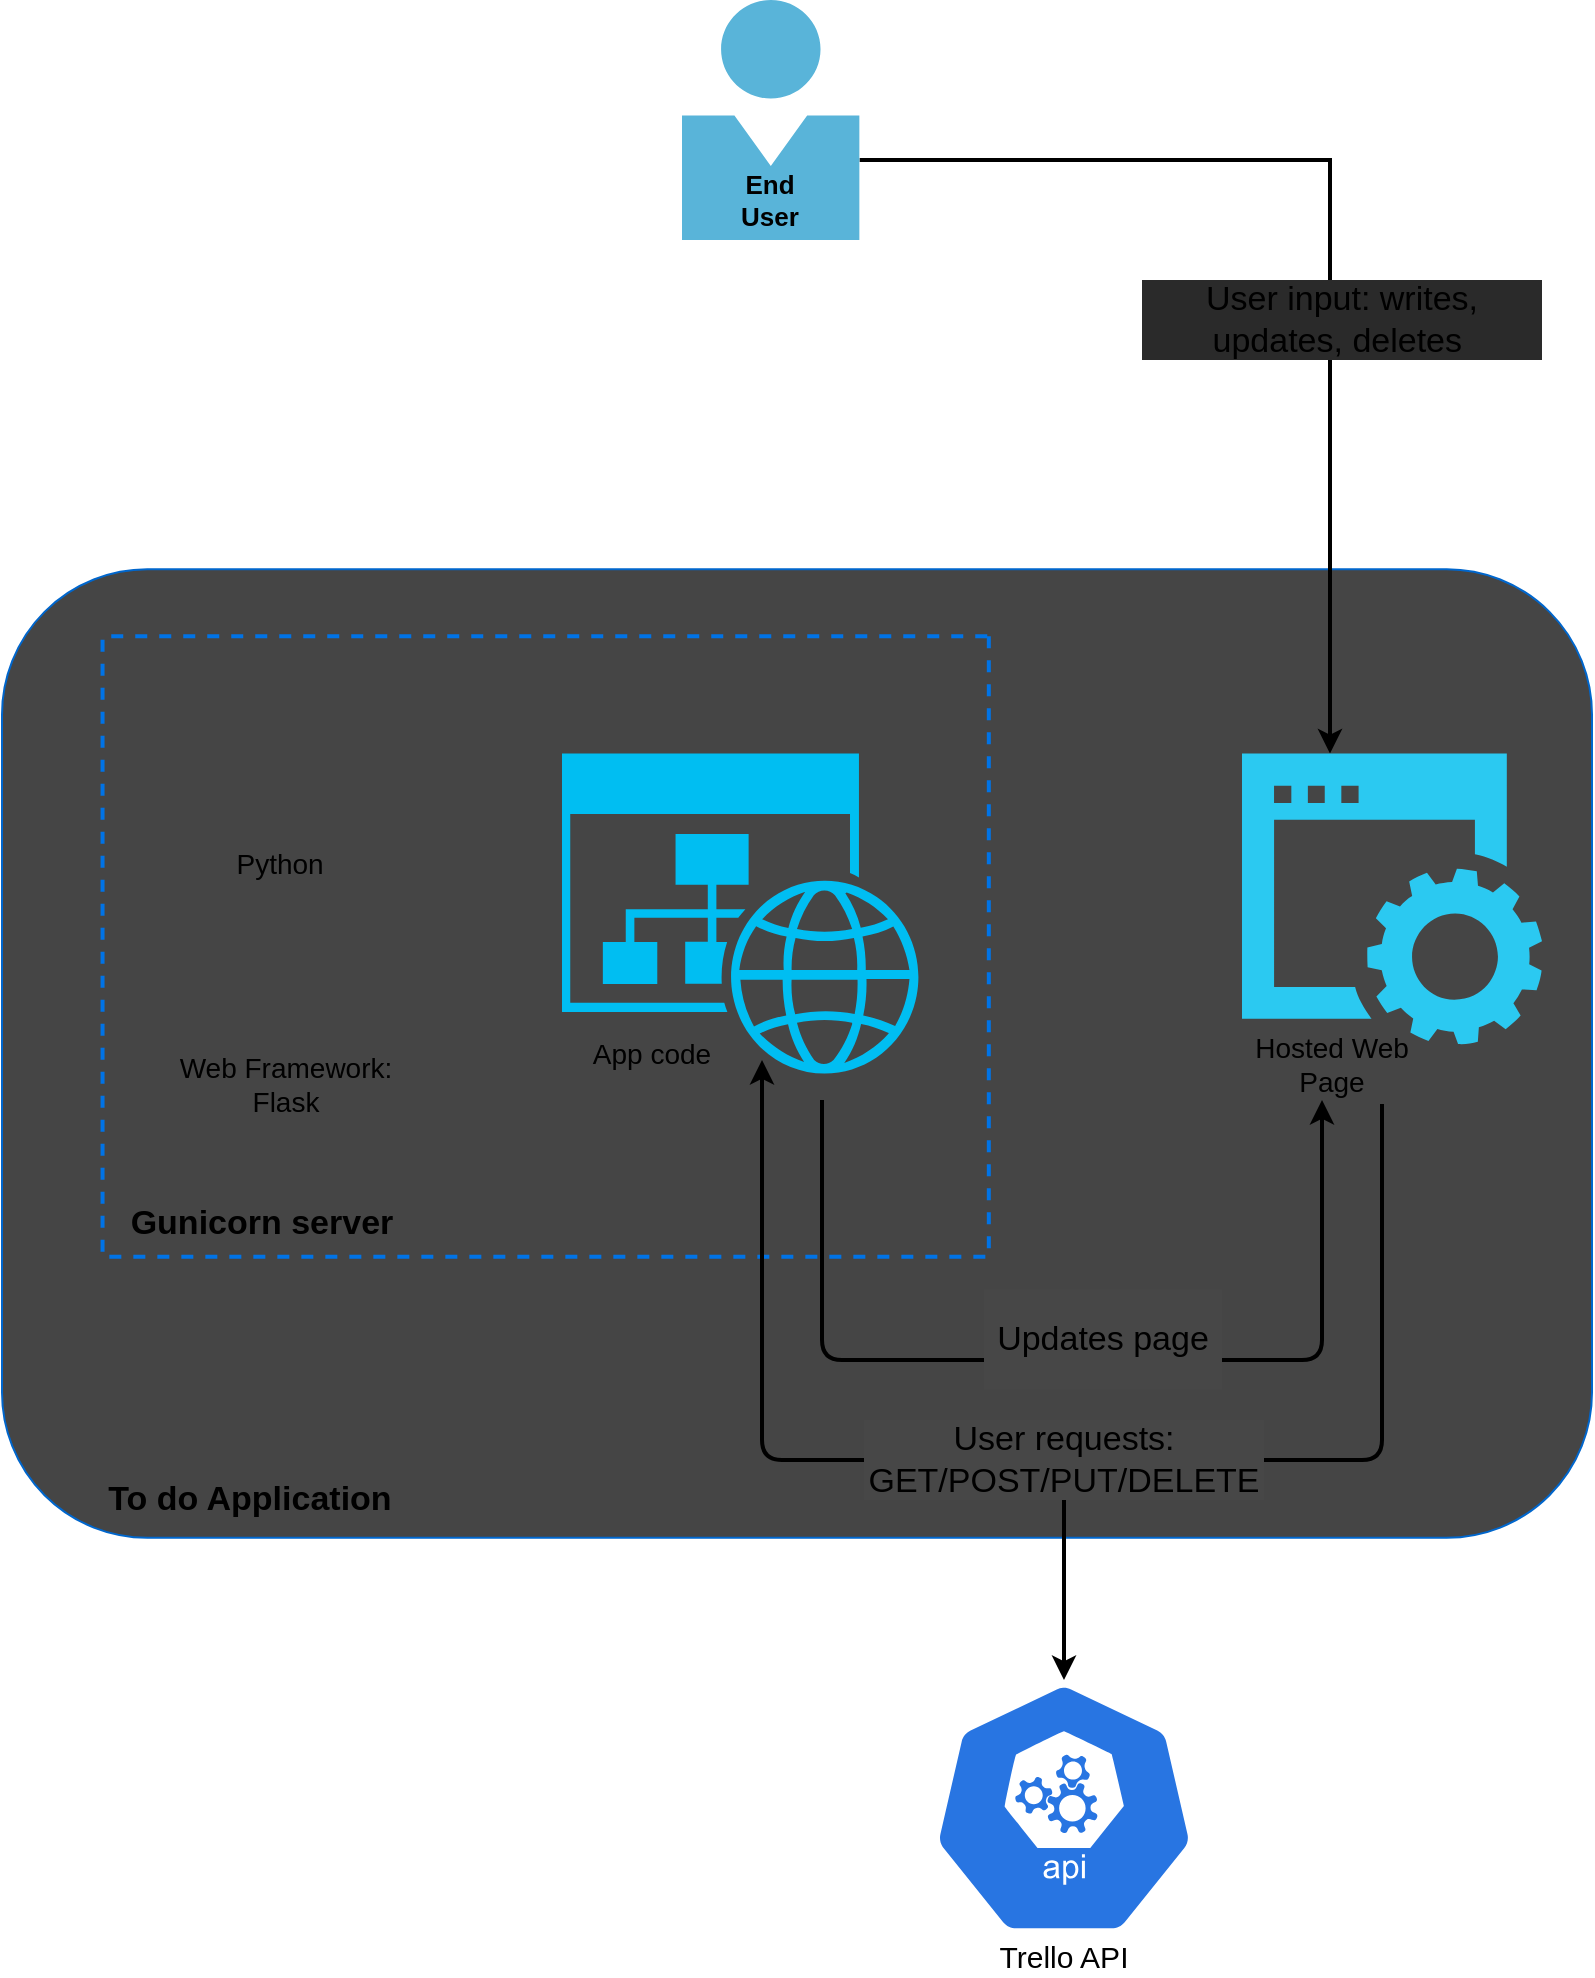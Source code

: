 <mxfile version="14.2.4" type="embed">
    <diagram id="es6pCar5FpMOWPXi4KVs" name="Container">
        <mxGraphModel dx="1001" dy="1182" grid="1" gridSize="10" guides="1" tooltips="1" connect="1" arrows="1" fold="1" page="1" pageScale="1" pageWidth="850" pageHeight="1100" math="0" shadow="0">
            <root>
                <mxCell id="0"/>
                <mxCell id="1" parent="0"/>
                <mxCell id="2" value="" style="rounded=1;whiteSpace=wrap;html=1;labelBackgroundColor=#333333;strokeWidth=1;strokeColor=#0066CC;fillColor=#454545;" parent="1" vertex="1">
                    <mxGeometry x="20" y="354.66" width="795" height="484.22" as="geometry"/>
                </mxCell>
                <mxCell id="3" value="" style="shape=image;html=1;verticalAlign=top;verticalLabelPosition=bottom;labelBackgroundColor=#ffffff;imageAspect=0;aspect=fixed;image=https://cdn0.iconfinder.com/data/icons/education-flat-7/128/23_Flask-128.png;strokeWidth=1;fillColor=#1A1A1A;" parent="1" vertex="1">
                    <mxGeometry x="128.9" y="528.27" width="64" height="64" as="geometry"/>
                </mxCell>
                <mxCell id="4" value="" style="verticalLabelPosition=bottom;html=1;verticalAlign=top;align=center;strokeColor=none;fillColor=#00BEF2;shape=mxgraph.azure.website_generic;pointerEvents=1;" parent="1" vertex="1">
                    <mxGeometry x="300" y="446.77" width="181" height="160" as="geometry"/>
                </mxCell>
                <mxCell id="5" style="edgeStyle=orthogonalEdgeStyle;rounded=0;orthogonalLoop=1;jettySize=auto;html=1;strokeWidth=2;" parent="1" source="6" target="8" edge="1">
                    <mxGeometry relative="1" as="geometry">
                        <mxPoint x="690" y="200" as="targetPoint"/>
                        <Array as="points">
                            <mxPoint x="684" y="150"/>
                        </Array>
                    </mxGeometry>
                </mxCell>
                <mxCell id="6" value="" style="aspect=fixed;html=1;points=[];align=center;image;fontSize=12;image=img/lib/mscae/Person.svg;" parent="1" vertex="1">
                    <mxGeometry x="360" y="70" width="88.8" height="120" as="geometry"/>
                </mxCell>
                <mxCell id="7" value="End User" style="text;html=1;strokeColor=none;fillColor=none;align=center;verticalAlign=middle;whiteSpace=wrap;rounded=0;fontSize=13;fontStyle=1" parent="1" vertex="1">
                    <mxGeometry x="384.4" y="160" width="40" height="20" as="geometry"/>
                </mxCell>
                <mxCell id="8" value="" style="html=1;aspect=fixed;strokeColor=none;shadow=0;align=center;verticalAlign=top;shape=mxgraph.gcp2.website;labelBackgroundColor=#333333;fillColor=#2BC9F1;" parent="1" vertex="1">
                    <mxGeometry x="640" y="446.77" width="150" height="145.5" as="geometry"/>
                </mxCell>
                <mxCell id="9" value="" style="rounded=0;whiteSpace=wrap;html=1;labelBackgroundColor=none;strokeWidth=2;fontSize=14;rotation=90;fillColor=none;dashed=1;strokeColor=#0073E6;" parent="1" vertex="1">
                    <mxGeometry x="136.71" y="321.73" width="310.26" height="443.13" as="geometry"/>
                </mxCell>
                <mxCell id="10" value="Hosted Web Page" style="text;html=1;strokeColor=none;fillColor=none;align=center;verticalAlign=middle;whiteSpace=wrap;rounded=0;dashed=1;labelBackgroundColor=none;fontSize=14;" parent="1" vertex="1">
                    <mxGeometry x="640" y="592.27" width="90" height="20" as="geometry"/>
                </mxCell>
                <mxCell id="11" value="App code" style="text;html=1;strokeColor=none;fillColor=none;align=center;verticalAlign=middle;whiteSpace=wrap;rounded=0;dashed=1;labelBackgroundColor=none;fontSize=14;" parent="1" vertex="1">
                    <mxGeometry x="300" y="586.77" width="90" height="20" as="geometry"/>
                </mxCell>
                <mxCell id="12" value="Python&amp;nbsp;" style="text;html=1;strokeColor=none;fillColor=none;align=center;verticalAlign=middle;whiteSpace=wrap;rounded=0;dashed=1;labelBackgroundColor=none;fontSize=14;" parent="1" vertex="1">
                    <mxGeometry x="115.9" y="491.77" width="90" height="20" as="geometry"/>
                </mxCell>
                <mxCell id="13" value="Web Framework: Flask" style="text;html=1;strokeColor=none;fillColor=none;align=center;verticalAlign=middle;whiteSpace=wrap;rounded=0;dashed=1;labelBackgroundColor=none;fontSize=14;" parent="1" vertex="1">
                    <mxGeometry x="100" y="601.77" width="124.1" height="20" as="geometry"/>
                </mxCell>
                <mxCell id="14" value="" style="shape=image;html=1;verticalAlign=top;verticalLabelPosition=bottom;labelBackgroundColor=#ffffff;imageAspect=0;aspect=fixed;image=https://cdn4.iconfinder.com/data/icons/logos-and-brands/512/267_Python_logo-128.png;dashed=1;strokeColor=#0066CC;strokeWidth=1;fillColor=none;fontSize=14;" parent="1" vertex="1">
                    <mxGeometry x="122.05" y="411.77" width="80" height="80" as="geometry"/>
                </mxCell>
                <mxCell id="15" value="Gunicorn server" style="text;html=1;strokeColor=none;fillColor=none;align=center;verticalAlign=middle;whiteSpace=wrap;rounded=0;dashed=1;labelBackgroundColor=none;fontSize=17;fontStyle=1" parent="1" vertex="1">
                    <mxGeometry x="70" y="671.77" width="160" height="20" as="geometry"/>
                </mxCell>
                <mxCell id="16" value="User input: writes, updates, deletes&amp;nbsp;" style="text;html=1;strokeColor=none;align=center;verticalAlign=middle;whiteSpace=wrap;rounded=0;dashed=1;labelBackgroundColor=none;fontSize=17;fillColor=#2A2A2A;" parent="1" vertex="1">
                    <mxGeometry x="590" y="210" width="200" height="40" as="geometry"/>
                </mxCell>
                <mxCell id="17" value="" style="endArrow=classic;html=1;strokeWidth=2;fontSize=17;" parent="1" edge="1">
                    <mxGeometry width="50" height="50" relative="1" as="geometry">
                        <mxPoint x="710" y="622" as="sourcePoint"/>
                        <mxPoint x="400" y="600" as="targetPoint"/>
                        <Array as="points">
                            <mxPoint x="710" y="679"/>
                            <mxPoint x="710" y="800"/>
                            <mxPoint x="400" y="800"/>
                        </Array>
                    </mxGeometry>
                </mxCell>
                <mxCell id="18" style="edgeStyle=orthogonalEdgeStyle;rounded=0;orthogonalLoop=1;jettySize=auto;html=1;strokeWidth=2;fontSize=17;" parent="1" source="19" target="20" edge="1">
                    <mxGeometry relative="1" as="geometry">
                        <Array as="points">
                            <mxPoint x="551" y="780"/>
                            <mxPoint x="551" y="780"/>
                        </Array>
                    </mxGeometry>
                </mxCell>
                <mxCell id="19" value="User requests: GET/POST/PUT/DELETE" style="text;html=1;strokeColor=none;align=center;verticalAlign=middle;whiteSpace=wrap;rounded=0;dashed=1;labelBackgroundColor=none;fontSize=17;fillColor=#474747;" parent="1" vertex="1">
                    <mxGeometry x="451" y="780" width="200" height="40" as="geometry"/>
                </mxCell>
                <mxCell id="20" value="" style="html=1;dashed=0;whitespace=wrap;fillColor=#2875E2;strokeColor=#ffffff;points=[[0.005,0.63,0],[0.1,0.2,0],[0.9,0.2,0],[0.5,0,0],[0.995,0.63,0],[0.72,0.99,0],[0.5,1,0],[0.28,0.99,0]];shape=mxgraph.kubernetes.icon;prIcon=api" parent="1" vertex="1">
                    <mxGeometry x="481" y="910" width="140" height="128" as="geometry"/>
                </mxCell>
                <mxCell id="21" value="Trello API" style="text;html=1;strokeColor=none;fillColor=none;align=center;verticalAlign=middle;whiteSpace=wrap;rounded=0;fontSize=15;" parent="1" vertex="1">
                    <mxGeometry x="511" y="1038" width="80" height="20" as="geometry"/>
                </mxCell>
                <mxCell id="22" value="" style="endArrow=classic;html=1;strokeWidth=2;fontSize=17;" parent="1" edge="1">
                    <mxGeometry width="50" height="50" relative="1" as="geometry">
                        <mxPoint x="430" y="620" as="sourcePoint"/>
                        <mxPoint x="680" y="620" as="targetPoint"/>
                        <Array as="points">
                            <mxPoint x="430" y="750"/>
                            <mxPoint x="680" y="750"/>
                        </Array>
                    </mxGeometry>
                </mxCell>
                <mxCell id="23" value="Updates page" style="text;html=1;strokeColor=none;align=center;verticalAlign=middle;whiteSpace=wrap;rounded=0;dashed=1;labelBackgroundColor=none;fontSize=17;fillColor=#474747;" parent="1" vertex="1">
                    <mxGeometry x="511" y="714.86" width="119" height="50" as="geometry"/>
                </mxCell>
                <mxCell id="24" value="To do Application" style="text;html=1;strokeColor=none;fillColor=none;align=center;verticalAlign=middle;whiteSpace=wrap;rounded=0;dashed=1;labelBackgroundColor=none;fontSize=17;fontStyle=1" parent="1" vertex="1">
                    <mxGeometry x="64.1" y="810" width="160" height="20" as="geometry"/>
                </mxCell>
            </root>
        </mxGraphModel>
    </diagram>
</mxfile>